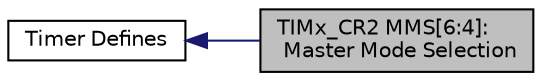 digraph "TIMx_CR2 MMS[6:4]: Master Mode Selection"
{
  edge [fontname="Helvetica",fontsize="10",labelfontname="Helvetica",labelfontsize="10"];
  node [fontname="Helvetica",fontsize="10",shape=record];
  rankdir=LR;
  Node0 [label="TIMx_CR2 MMS[6:4]:\l Master Mode Selection",height=0.2,width=0.4,color="black", fillcolor="grey75", style="filled" fontcolor="black"];
  Node1 [label="Timer Defines",height=0.2,width=0.4,color="black", fillcolor="white", style="filled",URL="$group__timer__defines.html",tooltip="libopencm3 Defined Constants and Types for the STM32L1xx Timers"];
  Node1->Node0 [shape=plaintext, color="midnightblue", dir="back", style="solid"];
}
